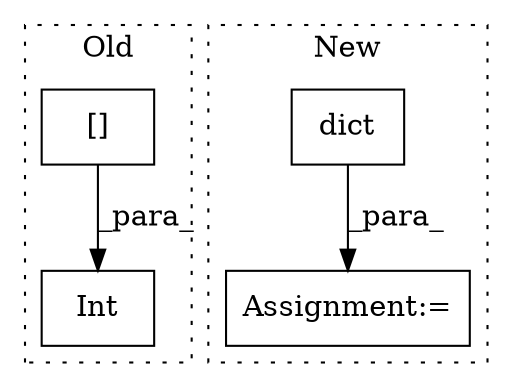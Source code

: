 digraph G {
subgraph cluster0 {
1 [label="Int" a="32" s="8340,8371" l="4,1" shape="box"];
4 [label="[]" a="2" s="8344,8370" l="18,1" shape="box"];
label = "Old";
style="dotted";
}
subgraph cluster1 {
2 [label="dict" a="32" s="7889" l="6" shape="box"];
3 [label="Assignment:=" a="7" s="7888" l="1" shape="box"];
label = "New";
style="dotted";
}
2 -> 3 [label="_para_"];
4 -> 1 [label="_para_"];
}